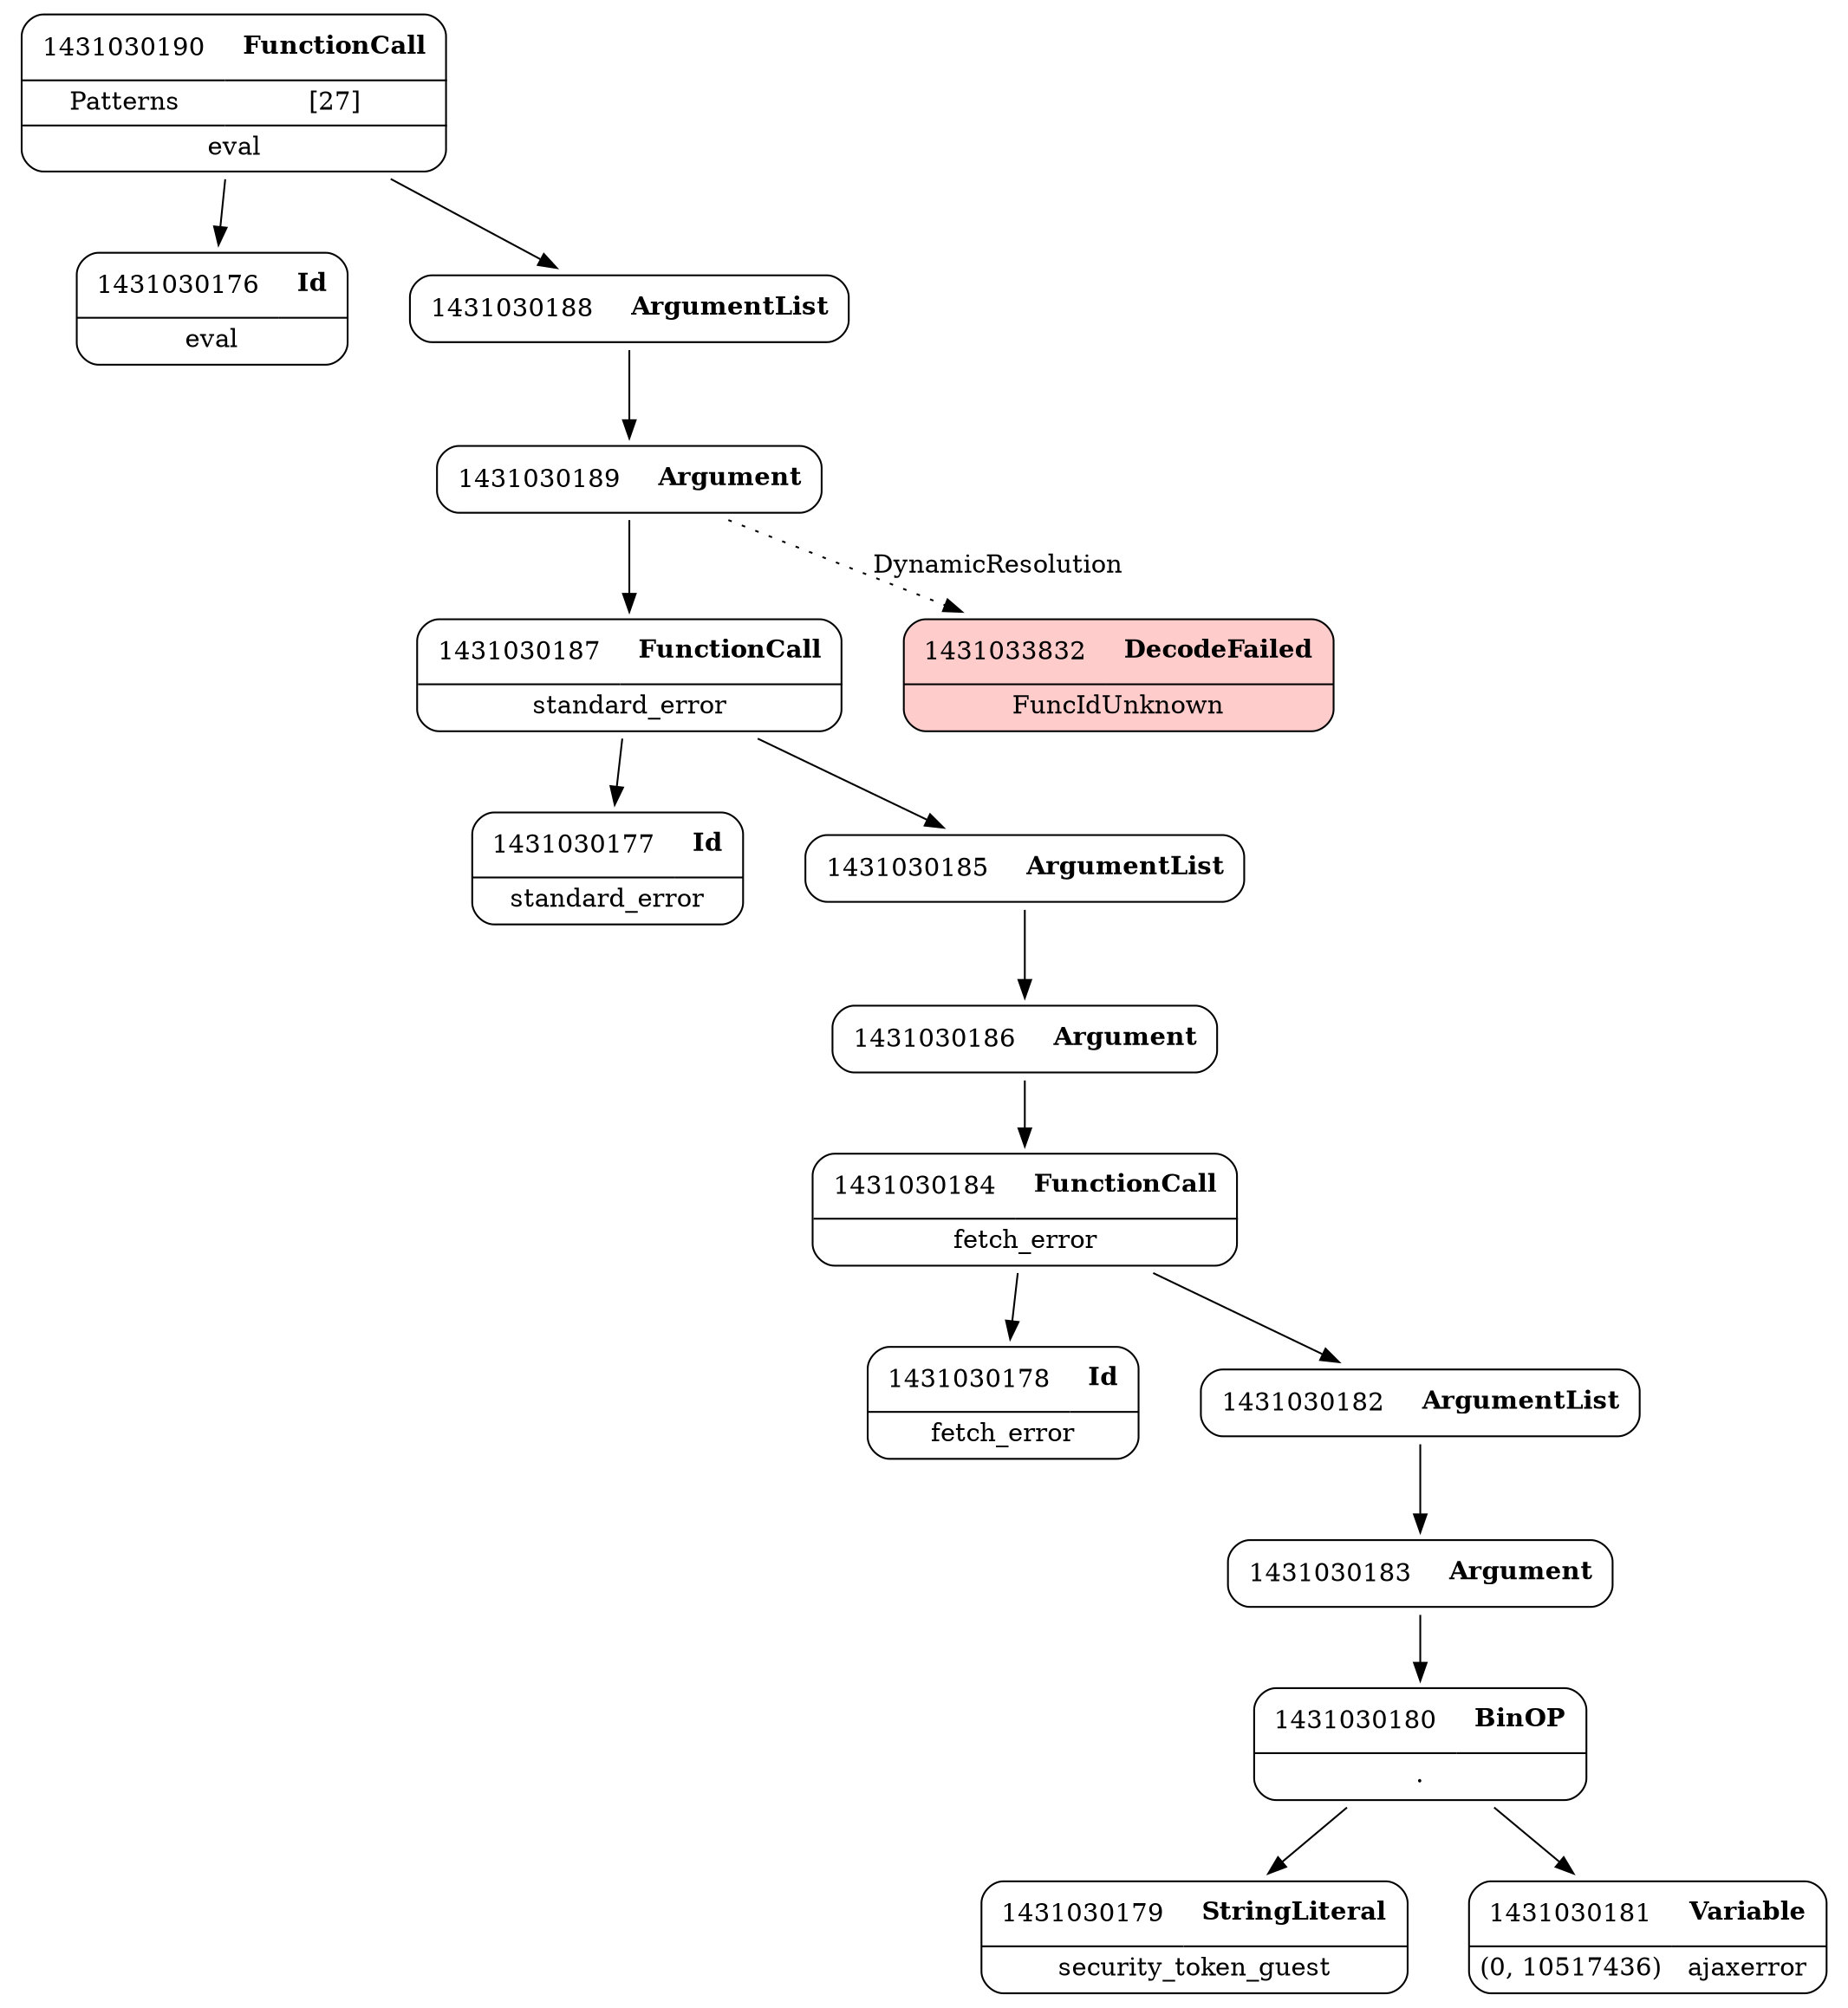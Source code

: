 digraph ast {
node [shape=none];
1431030187 [label=<<TABLE border='1' cellspacing='0' cellpadding='10' style='rounded' ><TR><TD border='0'>1431030187</TD><TD border='0'><B>FunctionCall</B></TD></TR><HR/><TR><TD border='0' cellpadding='5' colspan='2'>standard_error</TD></TR></TABLE>>];
1431030187 -> 1431030177 [weight=2];
1431030187 -> 1431030185 [weight=2];
1431030186 [label=<<TABLE border='1' cellspacing='0' cellpadding='10' style='rounded' ><TR><TD border='0'>1431030186</TD><TD border='0'><B>Argument</B></TD></TR></TABLE>>];
1431030186 -> 1431030184 [weight=2];
1431030185 [label=<<TABLE border='1' cellspacing='0' cellpadding='10' style='rounded' ><TR><TD border='0'>1431030185</TD><TD border='0'><B>ArgumentList</B></TD></TR></TABLE>>];
1431030185 -> 1431030186 [weight=2];
1431030184 [label=<<TABLE border='1' cellspacing='0' cellpadding='10' style='rounded' ><TR><TD border='0'>1431030184</TD><TD border='0'><B>FunctionCall</B></TD></TR><HR/><TR><TD border='0' cellpadding='5' colspan='2'>fetch_error</TD></TR></TABLE>>];
1431030184 -> 1431030178 [weight=2];
1431030184 -> 1431030182 [weight=2];
1431033832 [label=<<TABLE border='1' cellspacing='0' cellpadding='10' style='rounded' bgcolor='#FFCCCC' ><TR><TD border='0'>1431033832</TD><TD border='0'><B>DecodeFailed</B></TD></TR><HR/><TR><TD border='0' cellpadding='5' colspan='2'>FuncIdUnknown</TD></TR></TABLE>>];
1431030190 [label=<<TABLE border='1' cellspacing='0' cellpadding='10' style='rounded' ><TR><TD border='0'>1431030190</TD><TD border='0'><B>FunctionCall</B></TD></TR><HR/><TR><TD border='0' cellpadding='5'>Patterns</TD><TD border='0' cellpadding='5'>[27]</TD></TR><HR/><TR><TD border='0' cellpadding='5' colspan='2'>eval</TD></TR></TABLE>>];
1431030190 -> 1431030176 [weight=2];
1431030190 -> 1431030188 [weight=2];
1431030189 [label=<<TABLE border='1' cellspacing='0' cellpadding='10' style='rounded' ><TR><TD border='0'>1431030189</TD><TD border='0'><B>Argument</B></TD></TR></TABLE>>];
1431030189 -> 1431030187 [weight=2];
1431030189 -> 1431033832 [style=dotted,label=DynamicResolution];
1431030188 [label=<<TABLE border='1' cellspacing='0' cellpadding='10' style='rounded' ><TR><TD border='0'>1431030188</TD><TD border='0'><B>ArgumentList</B></TD></TR></TABLE>>];
1431030188 -> 1431030189 [weight=2];
1431030179 [label=<<TABLE border='1' cellspacing='0' cellpadding='10' style='rounded' ><TR><TD border='0'>1431030179</TD><TD border='0'><B>StringLiteral</B></TD></TR><HR/><TR><TD border='0' cellpadding='5' colspan='2'>security_token_guest</TD></TR></TABLE>>];
1431030178 [label=<<TABLE border='1' cellspacing='0' cellpadding='10' style='rounded' ><TR><TD border='0'>1431030178</TD><TD border='0'><B>Id</B></TD></TR><HR/><TR><TD border='0' cellpadding='5' colspan='2'>fetch_error</TD></TR></TABLE>>];
1431030177 [label=<<TABLE border='1' cellspacing='0' cellpadding='10' style='rounded' ><TR><TD border='0'>1431030177</TD><TD border='0'><B>Id</B></TD></TR><HR/><TR><TD border='0' cellpadding='5' colspan='2'>standard_error</TD></TR></TABLE>>];
1431030176 [label=<<TABLE border='1' cellspacing='0' cellpadding='10' style='rounded' ><TR><TD border='0'>1431030176</TD><TD border='0'><B>Id</B></TD></TR><HR/><TR><TD border='0' cellpadding='5' colspan='2'>eval</TD></TR></TABLE>>];
1431030183 [label=<<TABLE border='1' cellspacing='0' cellpadding='10' style='rounded' ><TR><TD border='0'>1431030183</TD><TD border='0'><B>Argument</B></TD></TR></TABLE>>];
1431030183 -> 1431030180 [weight=2];
1431030182 [label=<<TABLE border='1' cellspacing='0' cellpadding='10' style='rounded' ><TR><TD border='0'>1431030182</TD><TD border='0'><B>ArgumentList</B></TD></TR></TABLE>>];
1431030182 -> 1431030183 [weight=2];
1431030181 [label=<<TABLE border='1' cellspacing='0' cellpadding='10' style='rounded' ><TR><TD border='0'>1431030181</TD><TD border='0'><B>Variable</B></TD></TR><HR/><TR><TD border='0' cellpadding='5'>(0, 10517436)</TD><TD border='0' cellpadding='5'>ajaxerror</TD></TR></TABLE>>];
1431030180 [label=<<TABLE border='1' cellspacing='0' cellpadding='10' style='rounded' ><TR><TD border='0'>1431030180</TD><TD border='0'><B>BinOP</B></TD></TR><HR/><TR><TD border='0' cellpadding='5' colspan='2'>.</TD></TR></TABLE>>];
1431030180 -> 1431030179 [weight=2];
1431030180 -> 1431030181 [weight=2];
}

